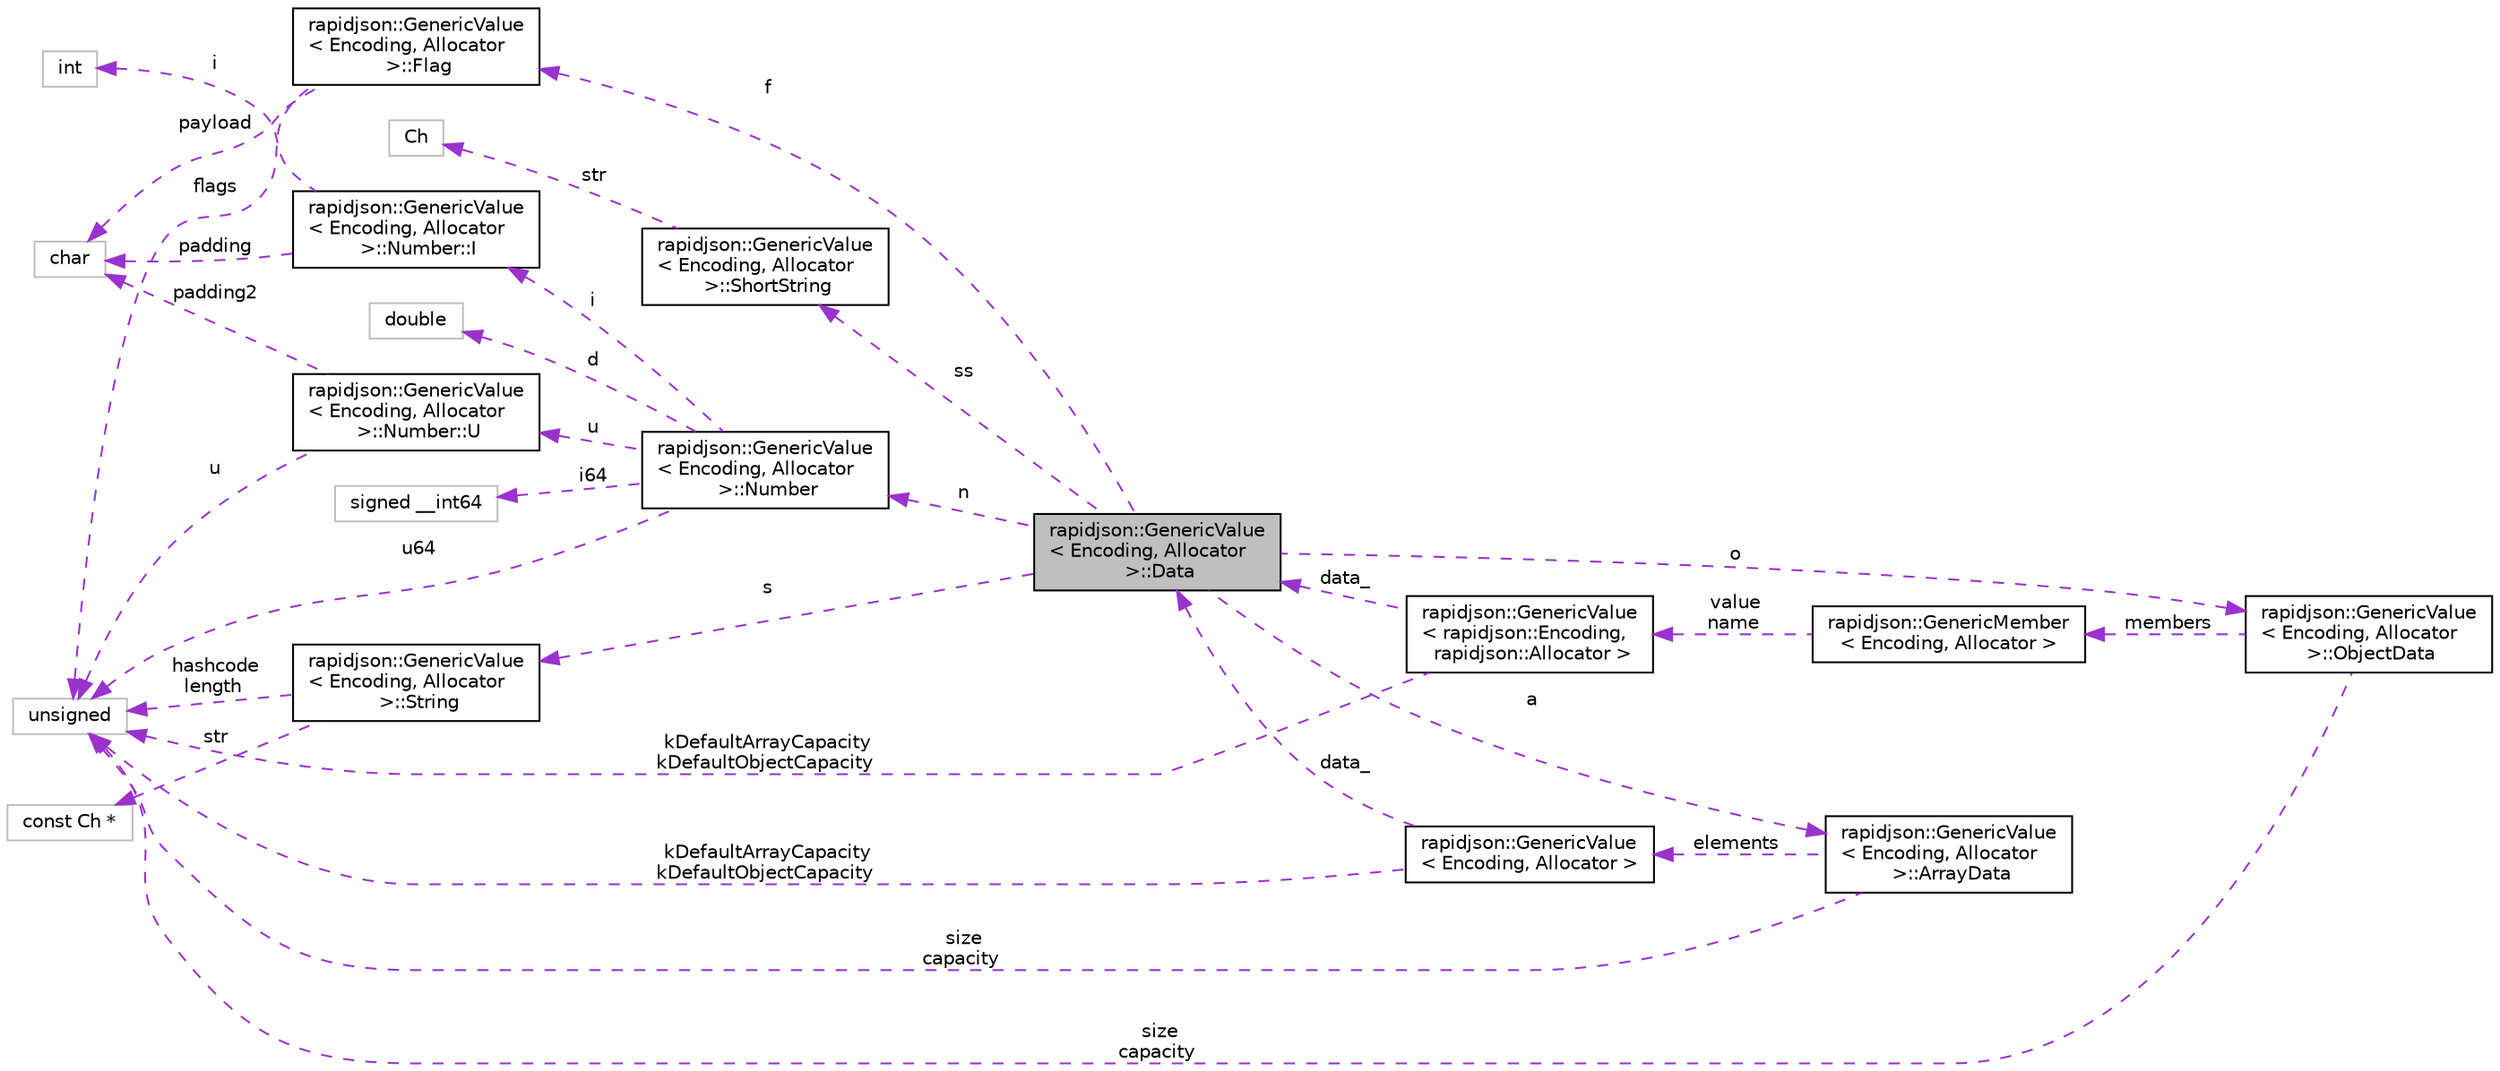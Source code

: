 digraph "rapidjson::GenericValue&lt; Encoding, Allocator &gt;::Data"
{
 // INTERACTIVE_SVG=YES
 // LATEX_PDF_SIZE
  edge [fontname="Helvetica",fontsize="10",labelfontname="Helvetica",labelfontsize="10"];
  node [fontname="Helvetica",fontsize="10",shape=record];
  rankdir="LR";
  Node1 [label="rapidjson::GenericValue\l\< Encoding, Allocator\l \>::Data",height=0.2,width=0.4,color="black", fillcolor="grey75", style="filled", fontcolor="black",tooltip=" "];
  Node2 -> Node1 [dir="back",color="darkorchid3",fontsize="10",style="dashed",label=" ss" ,fontname="Helvetica"];
  Node2 [label="rapidjson::GenericValue\l\< Encoding, Allocator\l \>::ShortString",height=0.2,width=0.4,color="black", fillcolor="white", style="filled",URL="$structrapidjson_1_1_generic_value_1_1_short_string.html",tooltip=" "];
  Node3 -> Node2 [dir="back",color="darkorchid3",fontsize="10",style="dashed",label=" str" ,fontname="Helvetica"];
  Node3 [label="Ch",height=0.2,width=0.4,color="grey75", fillcolor="white", style="filled",tooltip=" "];
  Node4 -> Node1 [dir="back",color="darkorchid3",fontsize="10",style="dashed",label=" f" ,fontname="Helvetica"];
  Node4 [label="rapidjson::GenericValue\l\< Encoding, Allocator\l \>::Flag",height=0.2,width=0.4,color="black", fillcolor="white", style="filled",URL="$structrapidjson_1_1_generic_value_1_1_flag.html",tooltip=" "];
  Node5 -> Node4 [dir="back",color="darkorchid3",fontsize="10",style="dashed",label=" payload" ,fontname="Helvetica"];
  Node5 [label="char",height=0.2,width=0.4,color="grey75", fillcolor="white", style="filled",tooltip=" "];
  Node6 -> Node4 [dir="back",color="darkorchid3",fontsize="10",style="dashed",label=" flags" ,fontname="Helvetica"];
  Node6 [label="unsigned",height=0.2,width=0.4,color="grey75", fillcolor="white", style="filled",tooltip=" "];
  Node7 -> Node1 [dir="back",color="darkorchid3",fontsize="10",style="dashed",label=" a" ,fontname="Helvetica"];
  Node7 [label="rapidjson::GenericValue\l\< Encoding, Allocator\l \>::ArrayData",height=0.2,width=0.4,color="black", fillcolor="white", style="filled",URL="$structrapidjson_1_1_generic_value_1_1_array_data.html",tooltip=" "];
  Node8 -> Node7 [dir="back",color="darkorchid3",fontsize="10",style="dashed",label=" elements" ,fontname="Helvetica"];
  Node8 [label="rapidjson::GenericValue\l\< Encoding, Allocator \>",height=0.2,width=0.4,color="black", fillcolor="white", style="filled",URL="$classrapidjson_1_1_generic_value.html",tooltip="Represents a JSON value. Use Value for UTF8 encoding and default allocator."];
  Node6 -> Node8 [dir="back",color="darkorchid3",fontsize="10",style="dashed",label=" kDefaultArrayCapacity\nkDefaultObjectCapacity" ,fontname="Helvetica"];
  Node1 -> Node8 [dir="back",color="darkorchid3",fontsize="10",style="dashed",label=" data_" ,fontname="Helvetica"];
  Node6 -> Node7 [dir="back",color="darkorchid3",fontsize="10",style="dashed",label=" size\ncapacity" ,fontname="Helvetica"];
  Node9 -> Node1 [dir="back",color="darkorchid3",fontsize="10",style="dashed",label=" o" ,fontname="Helvetica"];
  Node9 [label="rapidjson::GenericValue\l\< Encoding, Allocator\l \>::ObjectData",height=0.2,width=0.4,color="black", fillcolor="white", style="filled",URL="$structrapidjson_1_1_generic_value_1_1_object_data.html",tooltip=" "];
  Node10 -> Node9 [dir="back",color="darkorchid3",fontsize="10",style="dashed",label=" members" ,fontname="Helvetica"];
  Node10 [label="rapidjson::GenericMember\l\< Encoding, Allocator \>",height=0.2,width=0.4,color="black", fillcolor="white", style="filled",URL="$structrapidjson_1_1_generic_member.html",tooltip="Name-value pair in a JSON object value."];
  Node11 -> Node10 [dir="back",color="darkorchid3",fontsize="10",style="dashed",label=" value\nname" ,fontname="Helvetica"];
  Node11 [label="rapidjson::GenericValue\l\< rapidjson::Encoding,\l rapidjson::Allocator \>",height=0.2,width=0.4,color="black", fillcolor="white", style="filled",URL="$classrapidjson_1_1_generic_value.html",tooltip=" "];
  Node6 -> Node11 [dir="back",color="darkorchid3",fontsize="10",style="dashed",label=" kDefaultArrayCapacity\nkDefaultObjectCapacity" ,fontname="Helvetica"];
  Node1 -> Node11 [dir="back",color="darkorchid3",fontsize="10",style="dashed",label=" data_" ,fontname="Helvetica"];
  Node6 -> Node9 [dir="back",color="darkorchid3",fontsize="10",style="dashed",label=" size\ncapacity" ,fontname="Helvetica"];
  Node12 -> Node1 [dir="back",color="darkorchid3",fontsize="10",style="dashed",label=" n" ,fontname="Helvetica"];
  Node12 [label="rapidjson::GenericValue\l\< Encoding, Allocator\l \>::Number",height=0.2,width=0.4,color="black", fillcolor="white", style="filled",URL="$unionrapidjson_1_1_generic_value_1_1_number.html",tooltip=" "];
  Node13 -> Node12 [dir="back",color="darkorchid3",fontsize="10",style="dashed",label=" d" ,fontname="Helvetica"];
  Node13 [label="double",height=0.2,width=0.4,color="grey75", fillcolor="white", style="filled",tooltip=" "];
  Node14 -> Node12 [dir="back",color="darkorchid3",fontsize="10",style="dashed",label=" i" ,fontname="Helvetica"];
  Node14 [label="rapidjson::GenericValue\l\< Encoding, Allocator\l \>::Number::I",height=0.2,width=0.4,color="black", fillcolor="white", style="filled",URL="$structrapidjson_1_1_generic_value_1_1_number_1_1_i.html",tooltip=" "];
  Node5 -> Node14 [dir="back",color="darkorchid3",fontsize="10",style="dashed",label=" padding" ,fontname="Helvetica"];
  Node15 -> Node14 [dir="back",color="darkorchid3",fontsize="10",style="dashed",label=" i" ,fontname="Helvetica"];
  Node15 [label="int",height=0.2,width=0.4,color="grey75", fillcolor="white", style="filled",tooltip=" "];
  Node16 -> Node12 [dir="back",color="darkorchid3",fontsize="10",style="dashed",label=" i64" ,fontname="Helvetica"];
  Node16 [label="signed __int64",height=0.2,width=0.4,color="grey75", fillcolor="white", style="filled",tooltip=" "];
  Node6 -> Node12 [dir="back",color="darkorchid3",fontsize="10",style="dashed",label=" u64" ,fontname="Helvetica"];
  Node17 -> Node12 [dir="back",color="darkorchid3",fontsize="10",style="dashed",label=" u" ,fontname="Helvetica"];
  Node17 [label="rapidjson::GenericValue\l\< Encoding, Allocator\l \>::Number::U",height=0.2,width=0.4,color="black", fillcolor="white", style="filled",URL="$structrapidjson_1_1_generic_value_1_1_number_1_1_u.html",tooltip=" "];
  Node5 -> Node17 [dir="back",color="darkorchid3",fontsize="10",style="dashed",label=" padding2" ,fontname="Helvetica"];
  Node6 -> Node17 [dir="back",color="darkorchid3",fontsize="10",style="dashed",label=" u" ,fontname="Helvetica"];
  Node18 -> Node1 [dir="back",color="darkorchid3",fontsize="10",style="dashed",label=" s" ,fontname="Helvetica"];
  Node18 [label="rapidjson::GenericValue\l\< Encoding, Allocator\l \>::String",height=0.2,width=0.4,color="black", fillcolor="white", style="filled",URL="$structrapidjson_1_1_generic_value_1_1_string.html",tooltip=" "];
  Node19 -> Node18 [dir="back",color="darkorchid3",fontsize="10",style="dashed",label=" str" ,fontname="Helvetica"];
  Node19 [label="const Ch *",height=0.2,width=0.4,color="grey75", fillcolor="white", style="filled",tooltip=" "];
  Node6 -> Node18 [dir="back",color="darkorchid3",fontsize="10",style="dashed",label=" hashcode\nlength" ,fontname="Helvetica"];
}
